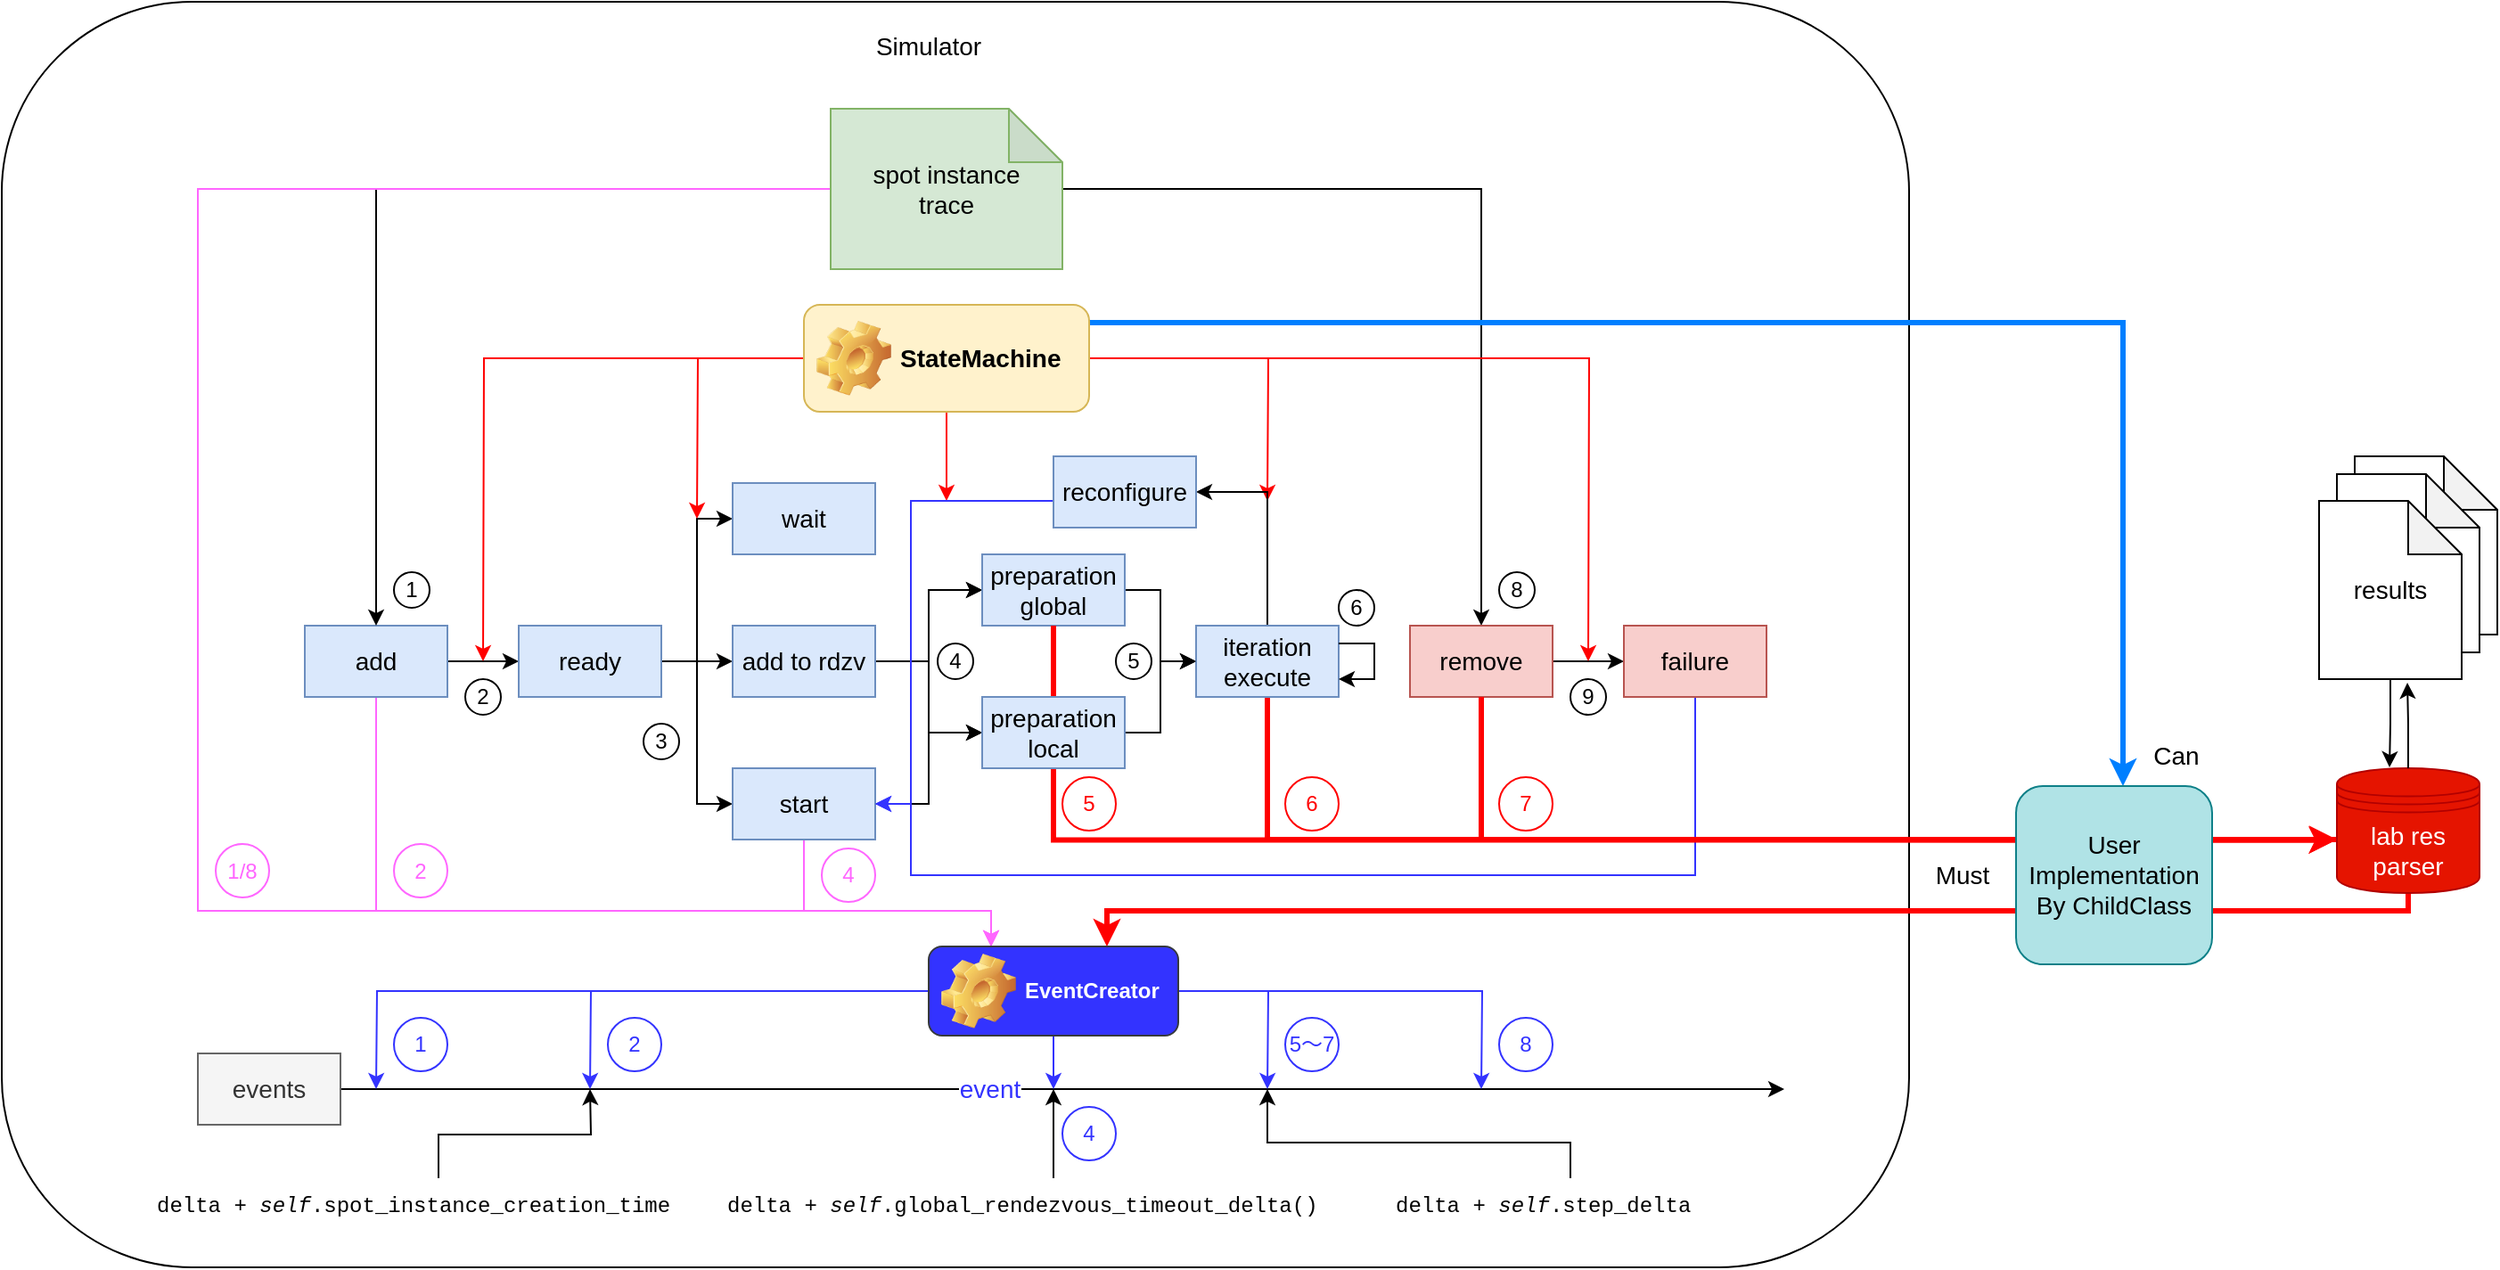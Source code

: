<mxfile version="24.2.5" type="device">
  <diagram name="第 1 页" id="zuYp6ZWLrqXhqFvQQaTO">
    <mxGraphModel dx="1673" dy="1171" grid="1" gridSize="10" guides="1" tooltips="1" connect="1" arrows="1" fold="1" page="1" pageScale="1" pageWidth="3300" pageHeight="4681" math="0" shadow="0">
      <root>
        <mxCell id="0" />
        <mxCell id="1" parent="0" />
        <mxCell id="FaD2PMSD1n4x3J4cEmTW-109" value="" style="shape=note;whiteSpace=wrap;html=1;backgroundOutline=1;darkOpacity=0.05;" parent="1" vertex="1">
          <mxGeometry x="1350" y="345" width="80" height="100" as="geometry" />
        </mxCell>
        <mxCell id="FaD2PMSD1n4x3J4cEmTW-108" value="" style="shape=note;whiteSpace=wrap;html=1;backgroundOutline=1;darkOpacity=0.05;" parent="1" vertex="1">
          <mxGeometry x="1340" y="355" width="80" height="100" as="geometry" />
        </mxCell>
        <mxCell id="FaD2PMSD1n4x3J4cEmTW-50" value="" style="rounded=1;whiteSpace=wrap;html=1;fontSize=14;" parent="1" vertex="1">
          <mxGeometry x="30" y="90" width="1070" height="710" as="geometry" />
        </mxCell>
        <mxCell id="FaD2PMSD1n4x3J4cEmTW-17" style="edgeStyle=orthogonalEdgeStyle;rounded=0;orthogonalLoop=1;jettySize=auto;html=1;fontSize=14;strokeColor=#FF66FF;entryX=0.25;entryY=0;entryDx=0;entryDy=0;" parent="1" source="FaD2PMSD1n4x3J4cEmTW-2" target="FaD2PMSD1n4x3J4cEmTW-70" edge="1">
          <mxGeometry relative="1" as="geometry">
            <mxPoint x="610" y="620" as="targetPoint" />
            <Array as="points">
              <mxPoint x="240" y="600" />
              <mxPoint x="585" y="600" />
            </Array>
          </mxGeometry>
        </mxCell>
        <mxCell id="FaD2PMSD1n4x3J4cEmTW-23" style="edgeStyle=orthogonalEdgeStyle;rounded=0;orthogonalLoop=1;jettySize=auto;html=1;entryX=0;entryY=0.5;entryDx=0;entryDy=0;fontSize=14;" parent="1" source="FaD2PMSD1n4x3J4cEmTW-2" target="FaD2PMSD1n4x3J4cEmTW-4" edge="1">
          <mxGeometry relative="1" as="geometry" />
        </mxCell>
        <mxCell id="FaD2PMSD1n4x3J4cEmTW-2" value="add" style="rounded=0;whiteSpace=wrap;html=1;fillColor=#dae8fc;strokeColor=#6c8ebf;fontSize=14;" parent="1" vertex="1">
          <mxGeometry x="200" y="440" width="80" height="40" as="geometry" />
        </mxCell>
        <mxCell id="FaD2PMSD1n4x3J4cEmTW-3" value="" style="endArrow=classic;html=1;rounded=0;fontSize=14;fontColor=#3333FF;" parent="1" source="FaD2PMSD1n4x3J4cEmTW-1" edge="1">
          <mxGeometry width="50" height="50" relative="1" as="geometry">
            <mxPoint x="150" y="720" as="sourcePoint" />
            <mxPoint x="1030" y="700" as="targetPoint" />
          </mxGeometry>
        </mxCell>
        <mxCell id="FaD2PMSD1n4x3J4cEmTW-5" value="event" style="edgeLabel;html=1;align=center;verticalAlign=middle;resizable=0;points=[];fontSize=14;fontColor=#3333FF;" parent="FaD2PMSD1n4x3J4cEmTW-3" vertex="1" connectable="0">
          <mxGeometry x="0.015" y="-3" relative="1" as="geometry">
            <mxPoint x="-47" y="-3" as="offset" />
          </mxGeometry>
        </mxCell>
        <mxCell id="FaD2PMSD1n4x3J4cEmTW-24" style="edgeStyle=orthogonalEdgeStyle;rounded=0;orthogonalLoop=1;jettySize=auto;html=1;entryX=0;entryY=0.5;entryDx=0;entryDy=0;fontSize=14;" parent="1" source="FaD2PMSD1n4x3J4cEmTW-4" target="FaD2PMSD1n4x3J4cEmTW-12" edge="1">
          <mxGeometry relative="1" as="geometry" />
        </mxCell>
        <mxCell id="FaD2PMSD1n4x3J4cEmTW-25" style="edgeStyle=orthogonalEdgeStyle;rounded=0;orthogonalLoop=1;jettySize=auto;html=1;exitX=1;exitY=0.5;exitDx=0;exitDy=0;fontSize=14;" parent="1" source="FaD2PMSD1n4x3J4cEmTW-4" target="FaD2PMSD1n4x3J4cEmTW-11" edge="1">
          <mxGeometry relative="1" as="geometry" />
        </mxCell>
        <mxCell id="FaD2PMSD1n4x3J4cEmTW-26" style="edgeStyle=orthogonalEdgeStyle;rounded=0;orthogonalLoop=1;jettySize=auto;html=1;exitX=1;exitY=0.5;exitDx=0;exitDy=0;entryX=0;entryY=0.5;entryDx=0;entryDy=0;fontSize=14;" parent="1" source="FaD2PMSD1n4x3J4cEmTW-4" target="FaD2PMSD1n4x3J4cEmTW-10" edge="1">
          <mxGeometry relative="1" as="geometry" />
        </mxCell>
        <mxCell id="FaD2PMSD1n4x3J4cEmTW-4" value="ready" style="rounded=0;whiteSpace=wrap;html=1;fillColor=#dae8fc;strokeColor=#6c8ebf;fontSize=14;" parent="1" vertex="1">
          <mxGeometry x="320" y="440" width="80" height="40" as="geometry" />
        </mxCell>
        <mxCell id="FaD2PMSD1n4x3J4cEmTW-35" style="edgeStyle=orthogonalEdgeStyle;rounded=0;orthogonalLoop=1;jettySize=auto;html=1;fontSize=14;" parent="1" source="FaD2PMSD1n4x3J4cEmTW-7" target="FaD2PMSD1n4x3J4cEmTW-2" edge="1">
          <mxGeometry relative="1" as="geometry" />
        </mxCell>
        <mxCell id="FaD2PMSD1n4x3J4cEmTW-36" style="edgeStyle=orthogonalEdgeStyle;rounded=0;orthogonalLoop=1;jettySize=auto;html=1;entryX=0.5;entryY=0;entryDx=0;entryDy=0;fontSize=14;" parent="1" source="FaD2PMSD1n4x3J4cEmTW-7" target="FaD2PMSD1n4x3J4cEmTW-8" edge="1">
          <mxGeometry relative="1" as="geometry" />
        </mxCell>
        <mxCell id="FaD2PMSD1n4x3J4cEmTW-71" style="edgeStyle=orthogonalEdgeStyle;rounded=0;orthogonalLoop=1;jettySize=auto;html=1;entryX=0.25;entryY=0;entryDx=0;entryDy=0;strokeColor=#FF66FF;" parent="1" source="FaD2PMSD1n4x3J4cEmTW-7" target="FaD2PMSD1n4x3J4cEmTW-70" edge="1">
          <mxGeometry relative="1" as="geometry">
            <Array as="points">
              <mxPoint x="140" y="195" />
              <mxPoint x="140" y="600" />
              <mxPoint x="585" y="600" />
            </Array>
          </mxGeometry>
        </mxCell>
        <mxCell id="FaD2PMSD1n4x3J4cEmTW-7" value="spot instance&lt;div style=&quot;font-size: 14px;&quot;&gt;trace&lt;/div&gt;" style="shape=note;whiteSpace=wrap;html=1;backgroundOutline=1;darkOpacity=0.05;fillColor=#d5e8d4;strokeColor=#82b366;fontSize=14;" parent="1" vertex="1">
          <mxGeometry x="495" y="150" width="130" height="90" as="geometry" />
        </mxCell>
        <mxCell id="FaD2PMSD1n4x3J4cEmTW-41" style="edgeStyle=orthogonalEdgeStyle;rounded=0;orthogonalLoop=1;jettySize=auto;html=1;entryX=0;entryY=0.5;entryDx=0;entryDy=0;fontSize=14;" parent="1" source="FaD2PMSD1n4x3J4cEmTW-8" target="FaD2PMSD1n4x3J4cEmTW-31" edge="1">
          <mxGeometry relative="1" as="geometry">
            <mxPoint x="930" y="460" as="targetPoint" />
          </mxGeometry>
        </mxCell>
        <mxCell id="FaD2PMSD1n4x3J4cEmTW-8" value="remove" style="rounded=0;whiteSpace=wrap;html=1;fillColor=#f8cecc;strokeColor=#b85450;fontSize=14;" parent="1" vertex="1">
          <mxGeometry x="820" y="440" width="80" height="40" as="geometry" />
        </mxCell>
        <mxCell id="FaD2PMSD1n4x3J4cEmTW-37" style="edgeStyle=orthogonalEdgeStyle;rounded=0;orthogonalLoop=1;jettySize=auto;html=1;strokeColor=#FF0000;fontSize=14;" parent="1" source="FaD2PMSD1n4x3J4cEmTW-9" edge="1">
          <mxGeometry relative="1" as="geometry">
            <mxPoint x="300" y="460" as="targetPoint" />
          </mxGeometry>
        </mxCell>
        <mxCell id="FaD2PMSD1n4x3J4cEmTW-38" style="edgeStyle=orthogonalEdgeStyle;rounded=0;orthogonalLoop=1;jettySize=auto;html=1;strokeColor=#FF0000;fontSize=14;" parent="1" source="FaD2PMSD1n4x3J4cEmTW-9" edge="1">
          <mxGeometry relative="1" as="geometry">
            <mxPoint x="420" y="380" as="targetPoint" />
          </mxGeometry>
        </mxCell>
        <mxCell id="FaD2PMSD1n4x3J4cEmTW-39" style="edgeStyle=orthogonalEdgeStyle;rounded=0;orthogonalLoop=1;jettySize=auto;html=1;strokeColor=#FF0000;fontSize=14;" parent="1" source="FaD2PMSD1n4x3J4cEmTW-9" edge="1">
          <mxGeometry relative="1" as="geometry">
            <mxPoint x="560" y="370" as="targetPoint" />
          </mxGeometry>
        </mxCell>
        <mxCell id="FaD2PMSD1n4x3J4cEmTW-40" style="edgeStyle=orthogonalEdgeStyle;rounded=0;orthogonalLoop=1;jettySize=auto;html=1;strokeColor=#FF0000;fontSize=14;" parent="1" source="FaD2PMSD1n4x3J4cEmTW-9" edge="1">
          <mxGeometry relative="1" as="geometry">
            <mxPoint x="740" y="370" as="targetPoint" />
          </mxGeometry>
        </mxCell>
        <mxCell id="FaD2PMSD1n4x3J4cEmTW-45" style="edgeStyle=orthogonalEdgeStyle;rounded=0;orthogonalLoop=1;jettySize=auto;html=1;strokeColor=#FF0000;fontSize=14;" parent="1" source="FaD2PMSD1n4x3J4cEmTW-9" edge="1">
          <mxGeometry relative="1" as="geometry">
            <mxPoint x="920" y="460" as="targetPoint" />
          </mxGeometry>
        </mxCell>
        <mxCell id="FaD2PMSD1n4x3J4cEmTW-64" style="edgeStyle=orthogonalEdgeStyle;rounded=0;orthogonalLoop=1;jettySize=auto;html=1;strokeWidth=3;strokeColor=#007FFF;fontSize=14;" parent="1" source="FaD2PMSD1n4x3J4cEmTW-9" target="FaD2PMSD1n4x3J4cEmTW-49" edge="1">
          <mxGeometry relative="1" as="geometry">
            <Array as="points">
              <mxPoint x="1220" y="270" />
            </Array>
          </mxGeometry>
        </mxCell>
        <mxCell id="FaD2PMSD1n4x3J4cEmTW-9" value="StateMachine" style="label;whiteSpace=wrap;html=1;image=img/clipart/Gear_128x128.png;fillColor=#fff2cc;strokeColor=#d6b656;fontSize=14;" parent="1" vertex="1">
          <mxGeometry x="480" y="260" width="160" height="60" as="geometry" />
        </mxCell>
        <mxCell id="FaD2PMSD1n4x3J4cEmTW-19" style="edgeStyle=orthogonalEdgeStyle;rounded=0;orthogonalLoop=1;jettySize=auto;html=1;fontSize=14;entryX=0.25;entryY=0;entryDx=0;entryDy=0;strokeColor=#FF66FF;" parent="1" source="FaD2PMSD1n4x3J4cEmTW-10" target="FaD2PMSD1n4x3J4cEmTW-70" edge="1">
          <mxGeometry relative="1" as="geometry">
            <mxPoint x="480" y="630" as="targetPoint" />
            <Array as="points">
              <mxPoint x="480" y="600" />
              <mxPoint x="585" y="600" />
            </Array>
          </mxGeometry>
        </mxCell>
        <mxCell id="FaD2PMSD1n4x3J4cEmTW-44" style="edgeStyle=orthogonalEdgeStyle;rounded=0;orthogonalLoop=1;jettySize=auto;html=1;entryX=0;entryY=0.5;entryDx=0;entryDy=0;fontSize=14;" parent="1" source="FaD2PMSD1n4x3J4cEmTW-10" target="FaD2PMSD1n4x3J4cEmTW-13" edge="1">
          <mxGeometry relative="1" as="geometry">
            <Array as="points">
              <mxPoint x="550" y="540" />
              <mxPoint x="550" y="420" />
            </Array>
          </mxGeometry>
        </mxCell>
        <mxCell id="OMY4NKu6-aU-f1h8u1xn-6" style="edgeStyle=orthogonalEdgeStyle;rounded=0;orthogonalLoop=1;jettySize=auto;html=1;entryX=0;entryY=0.5;entryDx=0;entryDy=0;" edge="1" parent="1" source="FaD2PMSD1n4x3J4cEmTW-10" target="OMY4NKu6-aU-f1h8u1xn-3">
          <mxGeometry relative="1" as="geometry" />
        </mxCell>
        <mxCell id="FaD2PMSD1n4x3J4cEmTW-10" value="start" style="rounded=0;whiteSpace=wrap;html=1;fillColor=#dae8fc;strokeColor=#6c8ebf;fontSize=14;" parent="1" vertex="1">
          <mxGeometry x="440" y="520" width="80" height="40" as="geometry" />
        </mxCell>
        <mxCell id="FaD2PMSD1n4x3J4cEmTW-27" style="edgeStyle=orthogonalEdgeStyle;rounded=0;orthogonalLoop=1;jettySize=auto;html=1;entryX=0;entryY=0.5;entryDx=0;entryDy=0;fontSize=14;" parent="1" source="FaD2PMSD1n4x3J4cEmTW-11" target="FaD2PMSD1n4x3J4cEmTW-13" edge="1">
          <mxGeometry relative="1" as="geometry" />
        </mxCell>
        <mxCell id="OMY4NKu6-aU-f1h8u1xn-7" style="edgeStyle=orthogonalEdgeStyle;rounded=0;orthogonalLoop=1;jettySize=auto;html=1;" edge="1" parent="1" source="FaD2PMSD1n4x3J4cEmTW-11">
          <mxGeometry relative="1" as="geometry">
            <mxPoint x="580" y="500" as="targetPoint" />
            <Array as="points">
              <mxPoint x="550" y="460" />
              <mxPoint x="550" y="500" />
            </Array>
          </mxGeometry>
        </mxCell>
        <mxCell id="FaD2PMSD1n4x3J4cEmTW-11" value="&lt;div style=&quot;font-size: 14px;&quot;&gt;add to rdzv&lt;/div&gt;" style="rounded=0;whiteSpace=wrap;html=1;fillColor=#dae8fc;strokeColor=#6c8ebf;fontSize=14;" parent="1" vertex="1">
          <mxGeometry x="440" y="440" width="80" height="40" as="geometry" />
        </mxCell>
        <mxCell id="FaD2PMSD1n4x3J4cEmTW-12" value="wait" style="rounded=0;whiteSpace=wrap;html=1;fillColor=#dae8fc;strokeColor=#6c8ebf;fontSize=14;" parent="1" vertex="1">
          <mxGeometry x="440" y="360" width="80" height="40" as="geometry" />
        </mxCell>
        <mxCell id="FaD2PMSD1n4x3J4cEmTW-28" style="edgeStyle=orthogonalEdgeStyle;rounded=0;orthogonalLoop=1;jettySize=auto;html=1;entryX=0;entryY=0.5;entryDx=0;entryDy=0;fontSize=14;" parent="1" source="FaD2PMSD1n4x3J4cEmTW-13" target="FaD2PMSD1n4x3J4cEmTW-14" edge="1">
          <mxGeometry relative="1" as="geometry" />
        </mxCell>
        <mxCell id="FaD2PMSD1n4x3J4cEmTW-13" value="preparation&lt;div style=&quot;font-size: 14px;&quot;&gt;&lt;/div&gt;&lt;div&gt;global&lt;/div&gt;" style="rounded=0;whiteSpace=wrap;html=1;fillColor=#dae8fc;strokeColor=#6c8ebf;fontSize=14;" parent="1" vertex="1">
          <mxGeometry x="580" y="400" width="80" height="40" as="geometry" />
        </mxCell>
        <mxCell id="FaD2PMSD1n4x3J4cEmTW-29" style="edgeStyle=orthogonalEdgeStyle;rounded=0;orthogonalLoop=1;jettySize=auto;html=1;entryX=1;entryY=0.5;entryDx=0;entryDy=0;fontSize=14;" parent="1" source="FaD2PMSD1n4x3J4cEmTW-14" target="FaD2PMSD1n4x3J4cEmTW-15" edge="1">
          <mxGeometry relative="1" as="geometry" />
        </mxCell>
        <mxCell id="FaD2PMSD1n4x3J4cEmTW-59" style="edgeStyle=orthogonalEdgeStyle;rounded=0;orthogonalLoop=1;jettySize=auto;html=1;strokeWidth=3;strokeColor=#FF0000;fontSize=14;" parent="1" source="FaD2PMSD1n4x3J4cEmTW-14" edge="1">
          <mxGeometry relative="1" as="geometry">
            <mxPoint x="1410" y="560" as="targetPoint" />
            <Array as="points">
              <mxPoint x="740" y="560" />
            </Array>
          </mxGeometry>
        </mxCell>
        <mxCell id="FaD2PMSD1n4x3J4cEmTW-14" value="iteration&lt;div&gt;&lt;/div&gt;&lt;div&gt;execute&lt;/div&gt;" style="rounded=0;whiteSpace=wrap;html=1;fillColor=#dae8fc;strokeColor=#6c8ebf;fontSize=14;" parent="1" vertex="1">
          <mxGeometry x="700" y="440" width="80" height="40" as="geometry" />
        </mxCell>
        <mxCell id="FaD2PMSD1n4x3J4cEmTW-30" style="edgeStyle=orthogonalEdgeStyle;rounded=0;orthogonalLoop=1;jettySize=auto;html=1;entryX=1;entryY=0.5;entryDx=0;entryDy=0;strokeColor=#3333FF;fontSize=14;" parent="1" source="FaD2PMSD1n4x3J4cEmTW-15" target="FaD2PMSD1n4x3J4cEmTW-10" edge="1">
          <mxGeometry relative="1" as="geometry">
            <Array as="points">
              <mxPoint x="540" y="370" />
              <mxPoint x="540" y="540" />
            </Array>
          </mxGeometry>
        </mxCell>
        <mxCell id="FaD2PMSD1n4x3J4cEmTW-15" value="reconfigure" style="rounded=0;whiteSpace=wrap;html=1;fillColor=#dae8fc;strokeColor=#6c8ebf;fontSize=14;" parent="1" vertex="1">
          <mxGeometry x="620" y="345" width="80" height="40" as="geometry" />
        </mxCell>
        <mxCell id="FaD2PMSD1n4x3J4cEmTW-21" style="edgeStyle=orthogonalEdgeStyle;rounded=0;orthogonalLoop=1;jettySize=auto;html=1;exitX=0.5;exitY=1;exitDx=0;exitDy=0;strokeWidth=3;strokeColor=#FF0000;fontSize=14;" parent="1" source="FaD2PMSD1n4x3J4cEmTW-16" edge="1">
          <mxGeometry relative="1" as="geometry">
            <mxPoint x="650" y="620" as="targetPoint" />
            <mxPoint x="1200" y="570" as="sourcePoint" />
            <Array as="points">
              <mxPoint x="1380" y="600" />
              <mxPoint x="650" y="600" />
              <mxPoint x="650" y="620" />
            </Array>
          </mxGeometry>
        </mxCell>
        <mxCell id="FaD2PMSD1n4x3J4cEmTW-16" value="lab res&lt;div style=&quot;font-size: 14px;&quot;&gt;parser&lt;/div&gt;" style="shape=datastore;whiteSpace=wrap;html=1;strokeColor=#B20000;fillColor=#e51400;fontColor=#ffffff;fontSize=14;" parent="1" vertex="1">
          <mxGeometry x="1340" y="520" width="80" height="70" as="geometry" />
        </mxCell>
        <mxCell id="FaD2PMSD1n4x3J4cEmTW-43" style="edgeStyle=orthogonalEdgeStyle;rounded=0;orthogonalLoop=1;jettySize=auto;html=1;entryX=1;entryY=0.5;entryDx=0;entryDy=0;strokeColor=#3333FF;fontSize=14;" parent="1" source="FaD2PMSD1n4x3J4cEmTW-31" target="FaD2PMSD1n4x3J4cEmTW-10" edge="1">
          <mxGeometry relative="1" as="geometry">
            <mxPoint x="960" y="750" as="targetPoint" />
            <Array as="points">
              <mxPoint x="980" y="580" />
              <mxPoint x="540" y="580" />
              <mxPoint x="540" y="540" />
            </Array>
          </mxGeometry>
        </mxCell>
        <mxCell id="FaD2PMSD1n4x3J4cEmTW-31" value="failure" style="rounded=0;whiteSpace=wrap;html=1;fillColor=#f8cecc;strokeColor=#b85450;fontSize=14;" parent="1" vertex="1">
          <mxGeometry x="940" y="440" width="80" height="40" as="geometry" />
        </mxCell>
        <mxCell id="FaD2PMSD1n4x3J4cEmTW-34" style="edgeStyle=orthogonalEdgeStyle;rounded=0;orthogonalLoop=1;jettySize=auto;html=1;entryX=1;entryY=0.75;entryDx=0;entryDy=0;exitX=1;exitY=0.25;exitDx=0;exitDy=0;fontSize=14;" parent="1" source="FaD2PMSD1n4x3J4cEmTW-14" target="FaD2PMSD1n4x3J4cEmTW-14" edge="1">
          <mxGeometry relative="1" as="geometry">
            <Array as="points">
              <mxPoint x="800" y="450" />
              <mxPoint x="800" y="470" />
            </Array>
          </mxGeometry>
        </mxCell>
        <mxCell id="FaD2PMSD1n4x3J4cEmTW-1" value="events" style="rounded=0;whiteSpace=wrap;html=1;fillColor=#f5f5f5;fontColor=#333333;strokeColor=#666666;fontSize=14;" parent="1" vertex="1">
          <mxGeometry x="140" y="680" width="80" height="40" as="geometry" />
        </mxCell>
        <mxCell id="FaD2PMSD1n4x3J4cEmTW-54" value="Simulator" style="text;html=1;align=center;verticalAlign=middle;whiteSpace=wrap;rounded=0;fontSize=14;" parent="1" vertex="1">
          <mxGeometry x="520" y="100" width="60" height="30" as="geometry" />
        </mxCell>
        <mxCell id="FaD2PMSD1n4x3J4cEmTW-58" style="edgeStyle=orthogonalEdgeStyle;rounded=0;orthogonalLoop=1;jettySize=auto;html=1;entryX=-0.004;entryY=0.576;entryDx=0;entryDy=0;entryPerimeter=0;strokeWidth=3;strokeColor=#FF0000;fontSize=14;" parent="1" source="OMY4NKu6-aU-f1h8u1xn-3" target="FaD2PMSD1n4x3J4cEmTW-16" edge="1">
          <mxGeometry relative="1" as="geometry">
            <Array as="points">
              <mxPoint x="620" y="560" />
            </Array>
          </mxGeometry>
        </mxCell>
        <mxCell id="FaD2PMSD1n4x3J4cEmTW-60" style="edgeStyle=orthogonalEdgeStyle;rounded=0;orthogonalLoop=1;jettySize=auto;html=1;entryX=0;entryY=0.571;entryDx=0;entryDy=0;entryPerimeter=0;strokeWidth=3;strokeColor=#FF0000;fontSize=14;" parent="1" source="FaD2PMSD1n4x3J4cEmTW-8" target="FaD2PMSD1n4x3J4cEmTW-16" edge="1">
          <mxGeometry relative="1" as="geometry">
            <Array as="points">
              <mxPoint x="860" y="560" />
            </Array>
          </mxGeometry>
        </mxCell>
        <mxCell id="FaD2PMSD1n4x3J4cEmTW-49" value="User Implementation&lt;div&gt;By ChildClass&lt;/div&gt;" style="rounded=1;whiteSpace=wrap;html=1;fontSize=14;fillColor=#b0e3e6;strokeColor=#0e8088;" parent="1" vertex="1">
          <mxGeometry x="1160" y="530" width="110" height="100" as="geometry" />
        </mxCell>
        <mxCell id="FaD2PMSD1n4x3J4cEmTW-65" value="Must" style="text;html=1;align=center;verticalAlign=middle;whiteSpace=wrap;rounded=0;fontSize=14;" parent="1" vertex="1">
          <mxGeometry x="1100" y="562.5" width="60" height="35" as="geometry" />
        </mxCell>
        <mxCell id="FaD2PMSD1n4x3J4cEmTW-66" value="Can" style="text;html=1;align=center;verticalAlign=middle;whiteSpace=wrap;rounded=0;fontSize=14;" parent="1" vertex="1">
          <mxGeometry x="1220" y="495" width="60" height="35" as="geometry" />
        </mxCell>
        <mxCell id="FaD2PMSD1n4x3J4cEmTW-72" style="edgeStyle=orthogonalEdgeStyle;rounded=0;orthogonalLoop=1;jettySize=auto;html=1;exitX=0;exitY=0.5;exitDx=0;exitDy=0;fontColor=#3333FF;strokeColor=#3333FF;" parent="1" source="FaD2PMSD1n4x3J4cEmTW-70" edge="1">
          <mxGeometry relative="1" as="geometry">
            <mxPoint x="240" y="700" as="targetPoint" />
          </mxGeometry>
        </mxCell>
        <mxCell id="FaD2PMSD1n4x3J4cEmTW-73" style="edgeStyle=orthogonalEdgeStyle;rounded=0;orthogonalLoop=1;jettySize=auto;html=1;fontColor=#3333FF;strokeColor=#3333FF;" parent="1" source="FaD2PMSD1n4x3J4cEmTW-70" edge="1">
          <mxGeometry relative="1" as="geometry">
            <mxPoint x="360" y="700" as="targetPoint" />
          </mxGeometry>
        </mxCell>
        <mxCell id="FaD2PMSD1n4x3J4cEmTW-76" style="edgeStyle=orthogonalEdgeStyle;rounded=0;orthogonalLoop=1;jettySize=auto;html=1;fontColor=#3333FF;strokeColor=#3333FF;" parent="1" source="FaD2PMSD1n4x3J4cEmTW-70" edge="1">
          <mxGeometry relative="1" as="geometry">
            <mxPoint x="620" y="700" as="targetPoint" />
            <Array as="points">
              <mxPoint x="620" y="690" />
              <mxPoint x="620" y="690" />
            </Array>
          </mxGeometry>
        </mxCell>
        <mxCell id="FaD2PMSD1n4x3J4cEmTW-77" style="edgeStyle=orthogonalEdgeStyle;rounded=0;orthogonalLoop=1;jettySize=auto;html=1;fontColor=#3333FF;strokeColor=#3333FF;" parent="1" source="FaD2PMSD1n4x3J4cEmTW-70" edge="1">
          <mxGeometry relative="1" as="geometry">
            <mxPoint x="740" y="700" as="targetPoint" />
          </mxGeometry>
        </mxCell>
        <mxCell id="FaD2PMSD1n4x3J4cEmTW-78" style="edgeStyle=orthogonalEdgeStyle;rounded=0;orthogonalLoop=1;jettySize=auto;html=1;fontColor=#3333FF;strokeColor=#3333FF;" parent="1" source="FaD2PMSD1n4x3J4cEmTW-70" edge="1">
          <mxGeometry relative="1" as="geometry">
            <mxPoint x="860.0" y="700" as="targetPoint" />
          </mxGeometry>
        </mxCell>
        <mxCell id="FaD2PMSD1n4x3J4cEmTW-70" value="&lt;font color=&quot;#ffffff&quot;&gt;EventCreator&lt;/font&gt;" style="label;whiteSpace=wrap;html=1;image=img/clipart/Gear_128x128.png;fillColor=#3333FF;strokeColor=#36393d;" parent="1" vertex="1">
          <mxGeometry x="550" y="620" width="140" height="50" as="geometry" />
        </mxCell>
        <mxCell id="FaD2PMSD1n4x3J4cEmTW-80" value="1/8" style="ellipse;whiteSpace=wrap;html=1;aspect=fixed;strokeColor=#FF66FF;fontColor=#FF66FF;" parent="1" vertex="1">
          <mxGeometry x="150" y="562.5" width="30" height="30" as="geometry" />
        </mxCell>
        <mxCell id="FaD2PMSD1n4x3J4cEmTW-81" value="2" style="ellipse;whiteSpace=wrap;html=1;aspect=fixed;strokeColor=#FF66FF;fontColor=#FF66FF;" parent="1" vertex="1">
          <mxGeometry x="250" y="562.5" width="30" height="30" as="geometry" />
        </mxCell>
        <mxCell id="FaD2PMSD1n4x3J4cEmTW-83" value="4" style="ellipse;whiteSpace=wrap;html=1;aspect=fixed;strokeColor=#FF66FF;fontColor=#FF66FF;" parent="1" vertex="1">
          <mxGeometry x="490" y="565" width="30" height="30" as="geometry" />
        </mxCell>
        <mxCell id="FaD2PMSD1n4x3J4cEmTW-84" value="1" style="ellipse;whiteSpace=wrap;html=1;aspect=fixed;fontColor=#3333FF;strokeColor=#3333FF;" parent="1" vertex="1">
          <mxGeometry x="250" y="660" width="30" height="30" as="geometry" />
        </mxCell>
        <mxCell id="FaD2PMSD1n4x3J4cEmTW-85" value="2" style="ellipse;whiteSpace=wrap;html=1;aspect=fixed;fontColor=#3333FF;strokeColor=#3333FF;" parent="1" vertex="1">
          <mxGeometry x="370" y="660" width="30" height="30" as="geometry" />
        </mxCell>
        <mxCell id="FaD2PMSD1n4x3J4cEmTW-87" value="4" style="ellipse;whiteSpace=wrap;html=1;aspect=fixed;fontColor=#3333FF;strokeColor=#3333FF;" parent="1" vertex="1">
          <mxGeometry x="625" y="710" width="30" height="30" as="geometry" />
        </mxCell>
        <mxCell id="FaD2PMSD1n4x3J4cEmTW-88" value="5" style="ellipse;whiteSpace=wrap;html=1;aspect=fixed;fontColor=#FF0000;strokeColor=#FF0000;" parent="1" vertex="1">
          <mxGeometry x="625" y="525" width="30" height="30" as="geometry" />
        </mxCell>
        <mxCell id="FaD2PMSD1n4x3J4cEmTW-89" value="6" style="ellipse;whiteSpace=wrap;html=1;aspect=fixed;strokeColor=#FF0000;fontColor=#FF0000;" parent="1" vertex="1">
          <mxGeometry x="750" y="525" width="30" height="30" as="geometry" />
        </mxCell>
        <mxCell id="FaD2PMSD1n4x3J4cEmTW-90" value="7" style="ellipse;whiteSpace=wrap;html=1;aspect=fixed;fontColor=#FF0000;strokeColor=#FF0000;" parent="1" vertex="1">
          <mxGeometry x="870" y="525" width="30" height="30" as="geometry" />
        </mxCell>
        <mxCell id="FaD2PMSD1n4x3J4cEmTW-92" value="8" style="ellipse;whiteSpace=wrap;html=1;aspect=fixed;fontColor=#3333FF;strokeColor=#3333FF;" parent="1" vertex="1">
          <mxGeometry x="870" y="660" width="30" height="30" as="geometry" />
        </mxCell>
        <mxCell id="FaD2PMSD1n4x3J4cEmTW-93" value="5～7" style="ellipse;whiteSpace=wrap;html=1;aspect=fixed;fontColor=#3333FF;strokeColor=#3333FF;" parent="1" vertex="1">
          <mxGeometry x="750" y="660" width="30" height="30" as="geometry" />
        </mxCell>
        <mxCell id="FaD2PMSD1n4x3J4cEmTW-94" value="2" style="ellipse;whiteSpace=wrap;html=1;aspect=fixed;" parent="1" vertex="1">
          <mxGeometry x="290" y="470" width="20" height="20" as="geometry" />
        </mxCell>
        <mxCell id="FaD2PMSD1n4x3J4cEmTW-97" value="3" style="ellipse;whiteSpace=wrap;html=1;aspect=fixed;" parent="1" vertex="1">
          <mxGeometry x="390" y="495" width="20" height="20" as="geometry" />
        </mxCell>
        <mxCell id="FaD2PMSD1n4x3J4cEmTW-100" value="4" style="ellipse;whiteSpace=wrap;html=1;aspect=fixed;" parent="1" vertex="1">
          <mxGeometry x="555" y="450" width="20" height="20" as="geometry" />
        </mxCell>
        <mxCell id="FaD2PMSD1n4x3J4cEmTW-101" value="5" style="ellipse;whiteSpace=wrap;html=1;aspect=fixed;" parent="1" vertex="1">
          <mxGeometry x="655" y="450" width="20" height="20" as="geometry" />
        </mxCell>
        <mxCell id="FaD2PMSD1n4x3J4cEmTW-102" value="6" style="ellipse;whiteSpace=wrap;html=1;aspect=fixed;" parent="1" vertex="1">
          <mxGeometry x="780" y="420" width="20" height="20" as="geometry" />
        </mxCell>
        <mxCell id="FaD2PMSD1n4x3J4cEmTW-104" value="9" style="ellipse;whiteSpace=wrap;html=1;aspect=fixed;" parent="1" vertex="1">
          <mxGeometry x="910" y="470" width="20" height="20" as="geometry" />
        </mxCell>
        <mxCell id="FaD2PMSD1n4x3J4cEmTW-105" value="1" style="ellipse;whiteSpace=wrap;html=1;aspect=fixed;" parent="1" vertex="1">
          <mxGeometry x="250" y="410" width="20" height="20" as="geometry" />
        </mxCell>
        <mxCell id="FaD2PMSD1n4x3J4cEmTW-106" value="8" style="ellipse;whiteSpace=wrap;html=1;aspect=fixed;" parent="1" vertex="1">
          <mxGeometry x="870" y="410" width="20" height="20" as="geometry" />
        </mxCell>
        <mxCell id="FaD2PMSD1n4x3J4cEmTW-107" value="&lt;font style=&quot;font-size: 14px;&quot;&gt;results&lt;/font&gt;" style="shape=note;whiteSpace=wrap;html=1;backgroundOutline=1;darkOpacity=0.05;" parent="1" vertex="1">
          <mxGeometry x="1330" y="370" width="80" height="100" as="geometry" />
        </mxCell>
        <mxCell id="FaD2PMSD1n4x3J4cEmTW-110" style="edgeStyle=orthogonalEdgeStyle;rounded=0;orthogonalLoop=1;jettySize=auto;html=1;entryX=0.619;entryY=1.02;entryDx=0;entryDy=0;entryPerimeter=0;" parent="1" source="FaD2PMSD1n4x3J4cEmTW-16" target="FaD2PMSD1n4x3J4cEmTW-107" edge="1">
          <mxGeometry relative="1" as="geometry" />
        </mxCell>
        <mxCell id="FaD2PMSD1n4x3J4cEmTW-111" style="edgeStyle=orthogonalEdgeStyle;rounded=0;orthogonalLoop=1;jettySize=auto;html=1;entryX=0.369;entryY=-0.007;entryDx=0;entryDy=0;entryPerimeter=0;" parent="1" source="FaD2PMSD1n4x3J4cEmTW-107" target="FaD2PMSD1n4x3J4cEmTW-16" edge="1">
          <mxGeometry relative="1" as="geometry" />
        </mxCell>
        <mxCell id="FaD2PMSD1n4x3J4cEmTW-117" style="edgeStyle=orthogonalEdgeStyle;rounded=0;orthogonalLoop=1;jettySize=auto;html=1;" parent="1" source="FaD2PMSD1n4x3J4cEmTW-112" edge="1">
          <mxGeometry relative="1" as="geometry">
            <mxPoint x="620" y="700" as="targetPoint" />
          </mxGeometry>
        </mxCell>
        <mxCell id="FaD2PMSD1n4x3J4cEmTW-112" value="&lt;div style=&quot;font-family: Menlo, Monaco, &amp;quot;Courier New&amp;quot;, monospace; font-weight: normal; font-size: 12px; line-height: 18px; white-space: pre;&quot;&gt;&lt;div style=&quot;&quot;&gt;delta &lt;span style=&quot;font-style: italic;&quot;&gt;+&lt;/span&gt; &lt;span style=&quot;font-style: italic;&quot;&gt;self&lt;/span&gt;.global_rendezvous_timeout_delta()&lt;/div&gt;&lt;/div&gt;" style="text;whiteSpace=wrap;html=1;" parent="1" vertex="1">
          <mxGeometry x="435" y="750" width="370" height="40" as="geometry" />
        </mxCell>
        <mxCell id="FaD2PMSD1n4x3J4cEmTW-119" style="edgeStyle=orthogonalEdgeStyle;rounded=0;orthogonalLoop=1;jettySize=auto;html=1;exitX=0.5;exitY=0;exitDx=0;exitDy=0;" parent="1" source="FaD2PMSD1n4x3J4cEmTW-113" edge="1">
          <mxGeometry relative="1" as="geometry">
            <mxPoint x="740" y="700" as="targetPoint" />
            <Array as="points">
              <mxPoint x="910" y="730" />
              <mxPoint x="740" y="730" />
            </Array>
          </mxGeometry>
        </mxCell>
        <mxCell id="FaD2PMSD1n4x3J4cEmTW-113" value="&lt;div style=&quot;font-family: Menlo, Monaco, &amp;quot;Courier New&amp;quot;, monospace; font-weight: normal; font-size: 12px; line-height: 18px; white-space: pre;&quot;&gt;&lt;div style=&quot;&quot;&gt;delta &lt;span style=&quot;font-style: italic;&quot;&gt;+&lt;/span&gt; &lt;span style=&quot;font-style: italic;&quot;&gt;self&lt;/span&gt;.step_delta&lt;/div&gt;&lt;/div&gt;" style="text;whiteSpace=wrap;html=1;" parent="1" vertex="1">
          <mxGeometry x="810" y="750" width="200" height="40" as="geometry" />
        </mxCell>
        <mxCell id="FaD2PMSD1n4x3J4cEmTW-116" style="edgeStyle=orthogonalEdgeStyle;rounded=0;orthogonalLoop=1;jettySize=auto;html=1;" parent="1" source="FaD2PMSD1n4x3J4cEmTW-114" edge="1">
          <mxGeometry relative="1" as="geometry">
            <mxPoint x="360" y="700" as="targetPoint" />
          </mxGeometry>
        </mxCell>
        <mxCell id="FaD2PMSD1n4x3J4cEmTW-114" value="&lt;div style=&quot;font-family: Menlo, Monaco, &amp;quot;Courier New&amp;quot;, monospace; font-weight: normal; font-size: 12px; line-height: 18px; white-space: pre;&quot;&gt;&lt;div style=&quot;&quot;&gt;&lt;span style=&quot;background-color: rgb(255, 255, 255);&quot;&gt;delta &lt;span style=&quot;font-style: italic;&quot;&gt;+&lt;/span&gt; &lt;span style=&quot;font-style: italic;&quot;&gt;self&lt;/span&gt;.spot_instance_creation_time&lt;/span&gt;&lt;/div&gt;&lt;/div&gt;" style="text;whiteSpace=wrap;html=1;" parent="1" vertex="1">
          <mxGeometry x="115" y="750" width="320" height="40" as="geometry" />
        </mxCell>
        <mxCell id="OMY4NKu6-aU-f1h8u1xn-4" value="" style="edgeStyle=orthogonalEdgeStyle;rounded=0;orthogonalLoop=1;jettySize=auto;html=1;entryX=0.5;entryY=0;entryDx=0;entryDy=0;strokeWidth=3;strokeColor=#FF0000;fontSize=14;endArrow=none;endFill=0;" edge="1" parent="1" source="FaD2PMSD1n4x3J4cEmTW-13" target="OMY4NKu6-aU-f1h8u1xn-3">
          <mxGeometry relative="1" as="geometry">
            <Array as="points" />
            <mxPoint x="620" y="480" as="sourcePoint" />
            <mxPoint x="1340" y="560" as="targetPoint" />
          </mxGeometry>
        </mxCell>
        <mxCell id="OMY4NKu6-aU-f1h8u1xn-5" style="edgeStyle=orthogonalEdgeStyle;rounded=0;orthogonalLoop=1;jettySize=auto;html=1;entryX=0;entryY=0.5;entryDx=0;entryDy=0;" edge="1" parent="1" source="OMY4NKu6-aU-f1h8u1xn-3" target="FaD2PMSD1n4x3J4cEmTW-14">
          <mxGeometry relative="1" as="geometry" />
        </mxCell>
        <mxCell id="OMY4NKu6-aU-f1h8u1xn-3" value="preparation&lt;div style=&quot;font-size: 14px;&quot;&gt;&lt;/div&gt;&lt;div&gt;local&lt;/div&gt;" style="rounded=0;whiteSpace=wrap;html=1;fillColor=#dae8fc;strokeColor=#6c8ebf;fontSize=14;" vertex="1" parent="1">
          <mxGeometry x="580" y="480" width="80" height="40" as="geometry" />
        </mxCell>
      </root>
    </mxGraphModel>
  </diagram>
</mxfile>

